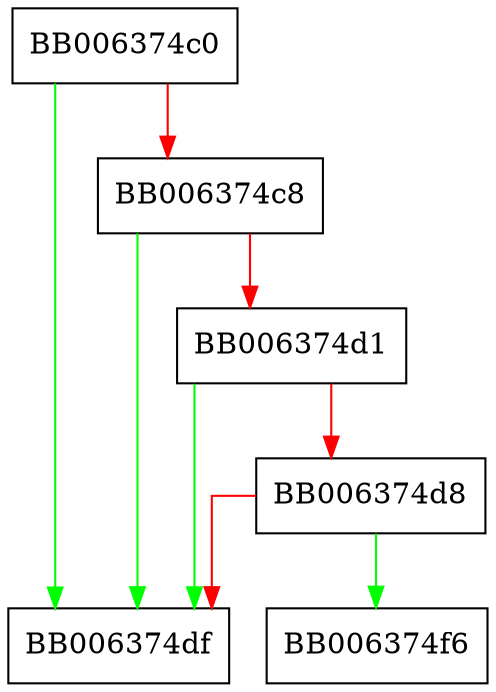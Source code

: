 digraph EVP_PKEY_CTX_set_rsa_mgf1_md {
  node [shape="box"];
  graph [splines=ortho];
  BB006374c0 -> BB006374df [color="green"];
  BB006374c0 -> BB006374c8 [color="red"];
  BB006374c8 -> BB006374df [color="green"];
  BB006374c8 -> BB006374d1 [color="red"];
  BB006374d1 -> BB006374df [color="green"];
  BB006374d1 -> BB006374d8 [color="red"];
  BB006374d8 -> BB006374f6 [color="green"];
  BB006374d8 -> BB006374df [color="red"];
}